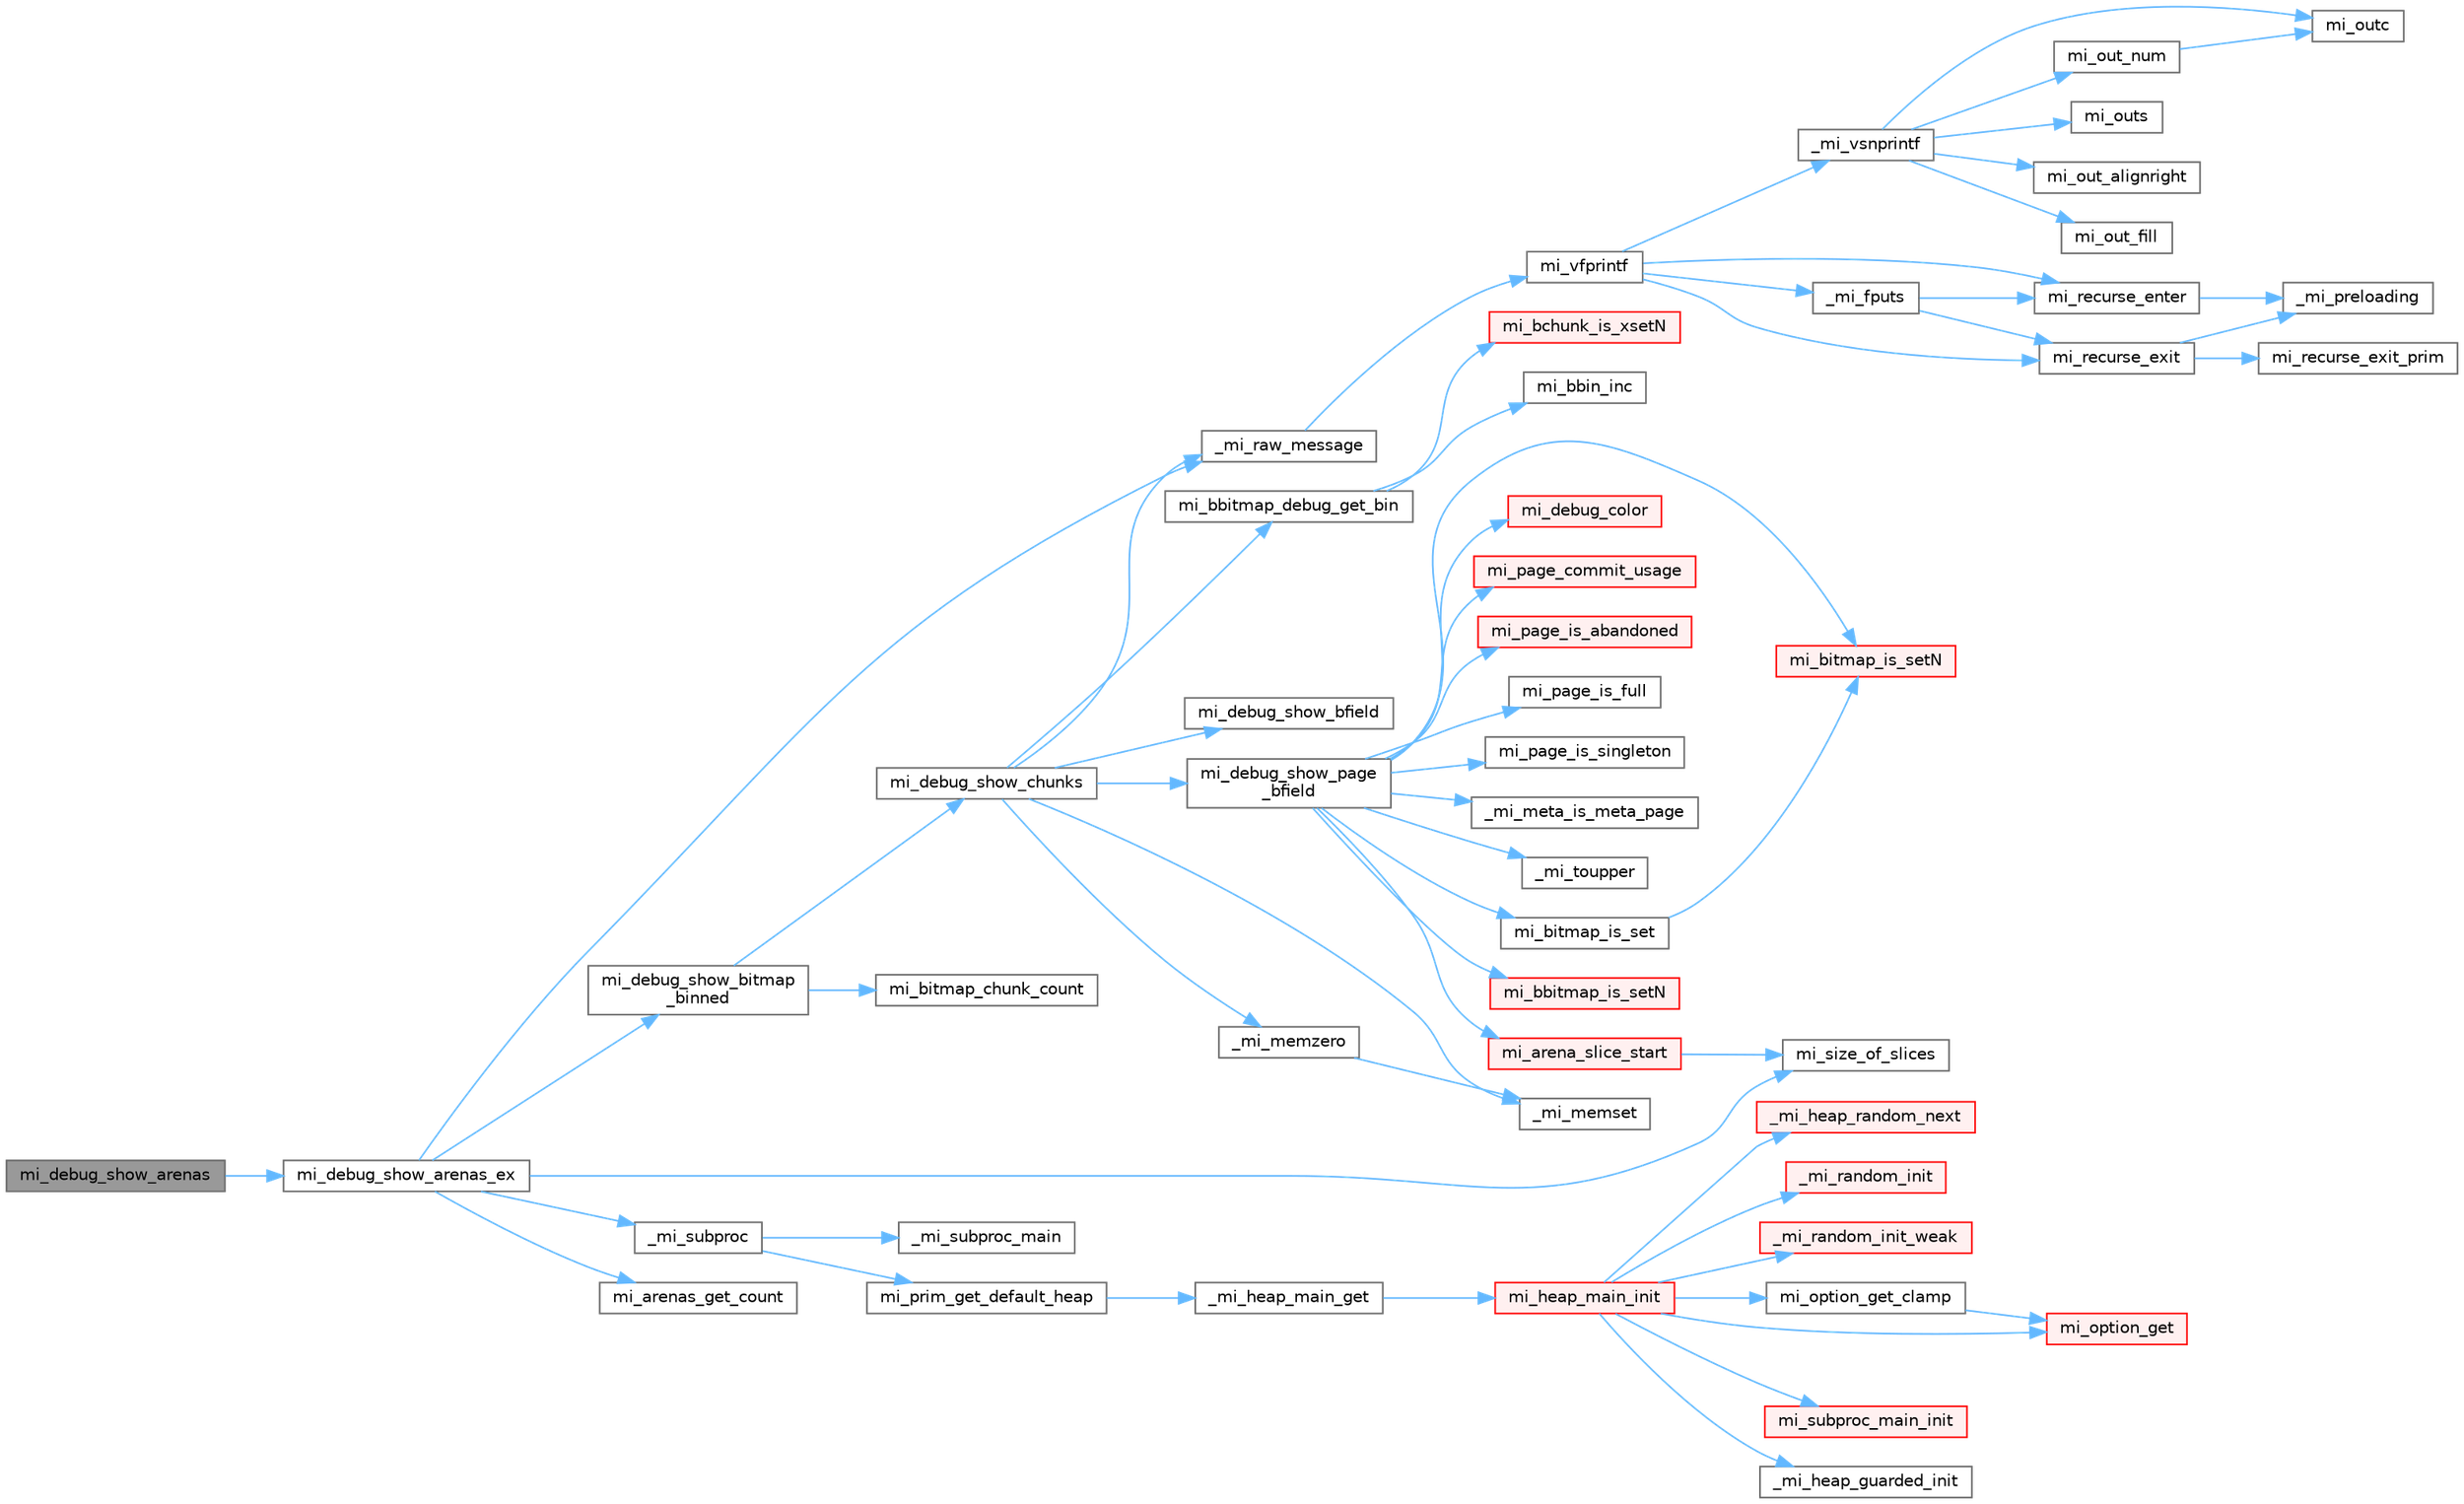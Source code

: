 digraph "mi_debug_show_arenas"
{
 // LATEX_PDF_SIZE
  bgcolor="transparent";
  edge [fontname=Helvetica,fontsize=10,labelfontname=Helvetica,labelfontsize=10];
  node [fontname=Helvetica,fontsize=10,shape=box,height=0.2,width=0.4];
  rankdir="LR";
  Node1 [id="Node000001",label="mi_debug_show_arenas",height=0.2,width=0.4,color="gray40", fillcolor="grey60", style="filled", fontcolor="black",tooltip=" "];
  Node1 -> Node2 [id="edge1_Node000001_Node000002",color="steelblue1",style="solid",tooltip=" "];
  Node2 [id="Node000002",label="mi_debug_show_arenas_ex",height=0.2,width=0.4,color="grey40", fillcolor="white", style="filled",URL="$arena_8c.html#a2195e84a9c870c9e42b52d844969bcb6",tooltip=" "];
  Node2 -> Node3 [id="edge2_Node000002_Node000003",color="steelblue1",style="solid",tooltip=" "];
  Node3 [id="Node000003",label="_mi_raw_message",height=0.2,width=0.4,color="grey40", fillcolor="white", style="filled",URL="$options_8c.html#a8799fd3cd2655ef80f0fdc94170042c4",tooltip=" "];
  Node3 -> Node4 [id="edge3_Node000003_Node000004",color="steelblue1",style="solid",tooltip=" "];
  Node4 [id="Node000004",label="mi_vfprintf",height=0.2,width=0.4,color="grey40", fillcolor="white", style="filled",URL="$options_8c.html#a1f31f62f178fb5309451aa44c8d25327",tooltip=" "];
  Node4 -> Node5 [id="edge4_Node000004_Node000005",color="steelblue1",style="solid",tooltip=" "];
  Node5 [id="Node000005",label="_mi_fputs",height=0.2,width=0.4,color="grey40", fillcolor="white", style="filled",URL="$options_8c.html#a74eecad8676654f59f427a84ccc5c19d",tooltip=" "];
  Node5 -> Node6 [id="edge5_Node000005_Node000006",color="steelblue1",style="solid",tooltip=" "];
  Node6 [id="Node000006",label="mi_recurse_enter",height=0.2,width=0.4,color="grey40", fillcolor="white", style="filled",URL="$options_8c.html#a1fdb7bd3b10624ddeabe0988c52a1285",tooltip=" "];
  Node6 -> Node7 [id="edge6_Node000006_Node000007",color="steelblue1",style="solid",tooltip=" "];
  Node7 [id="Node000007",label="_mi_preloading",height=0.2,width=0.4,color="grey40", fillcolor="white", style="filled",URL="$_e_a_s_t_l_2packages_2mimalloc_2src_2init_8c.html#a404be8b4c0576588270fde0b2a4d7832",tooltip=" "];
  Node5 -> Node8 [id="edge7_Node000005_Node000008",color="steelblue1",style="solid",tooltip=" "];
  Node8 [id="Node000008",label="mi_recurse_exit",height=0.2,width=0.4,color="grey40", fillcolor="white", style="filled",URL="$options_8c.html#ae9c4fbdaa6fedca31b9c25dcb78112ae",tooltip=" "];
  Node8 -> Node7 [id="edge8_Node000008_Node000007",color="steelblue1",style="solid",tooltip=" "];
  Node8 -> Node9 [id="edge9_Node000008_Node000009",color="steelblue1",style="solid",tooltip=" "];
  Node9 [id="Node000009",label="mi_recurse_exit_prim",height=0.2,width=0.4,color="grey40", fillcolor="white", style="filled",URL="$options_8c.html#afa5ef675de035537efd679d53d629adc",tooltip=" "];
  Node4 -> Node10 [id="edge10_Node000004_Node000010",color="steelblue1",style="solid",tooltip=" "];
  Node10 [id="Node000010",label="_mi_vsnprintf",height=0.2,width=0.4,color="grey40", fillcolor="white", style="filled",URL="$libc_8c.html#a8991188606f00dc8665aa14d8e7dab83",tooltip=" "];
  Node10 -> Node11 [id="edge11_Node000010_Node000011",color="steelblue1",style="solid",tooltip=" "];
  Node11 [id="Node000011",label="mi_out_alignright",height=0.2,width=0.4,color="grey40", fillcolor="white", style="filled",URL="$libc_8c.html#ad685676d3f84c5cd4dfa7827c23bd5f8",tooltip=" "];
  Node10 -> Node12 [id="edge12_Node000010_Node000012",color="steelblue1",style="solid",tooltip=" "];
  Node12 [id="Node000012",label="mi_out_fill",height=0.2,width=0.4,color="grey40", fillcolor="white", style="filled",URL="$libc_8c.html#aa0ad53a34be55c1788f02c39458eaae2",tooltip=" "];
  Node10 -> Node13 [id="edge13_Node000010_Node000013",color="steelblue1",style="solid",tooltip=" "];
  Node13 [id="Node000013",label="mi_out_num",height=0.2,width=0.4,color="grey40", fillcolor="white", style="filled",URL="$libc_8c.html#a94c4b54180b0199b5ccafd9873ebf4b6",tooltip=" "];
  Node13 -> Node14 [id="edge14_Node000013_Node000014",color="steelblue1",style="solid",tooltip=" "];
  Node14 [id="Node000014",label="mi_outc",height=0.2,width=0.4,color="grey40", fillcolor="white", style="filled",URL="$libc_8c.html#a623f4757c3652532d609471b123b2a38",tooltip=" "];
  Node10 -> Node14 [id="edge15_Node000010_Node000014",color="steelblue1",style="solid",tooltip=" "];
  Node10 -> Node15 [id="edge16_Node000010_Node000015",color="steelblue1",style="solid",tooltip=" "];
  Node15 [id="Node000015",label="mi_outs",height=0.2,width=0.4,color="grey40", fillcolor="white", style="filled",URL="$libc_8c.html#a1ffb38103615c2e8069c56410328ffe9",tooltip=" "];
  Node4 -> Node6 [id="edge17_Node000004_Node000006",color="steelblue1",style="solid",tooltip=" "];
  Node4 -> Node8 [id="edge18_Node000004_Node000008",color="steelblue1",style="solid",tooltip=" "];
  Node2 -> Node16 [id="edge19_Node000002_Node000016",color="steelblue1",style="solid",tooltip=" "];
  Node16 [id="Node000016",label="_mi_subproc",height=0.2,width=0.4,color="grey40", fillcolor="white", style="filled",URL="$_e_a_s_t_l_2packages_2mimalloc_2src_2init_8c.html#ad7ba0b811f08490a3e64e9a7b3a03486",tooltip=" "];
  Node16 -> Node17 [id="edge20_Node000016_Node000017",color="steelblue1",style="solid",tooltip=" "];
  Node17 [id="Node000017",label="_mi_subproc_main",height=0.2,width=0.4,color="grey40", fillcolor="white", style="filled",URL="$_e_a_s_t_l_2packages_2mimalloc_2src_2init_8c.html#ab41c4f33f8195e6f62d943dc4d0a8d8a",tooltip=" "];
  Node16 -> Node18 [id="edge21_Node000016_Node000018",color="steelblue1",style="solid",tooltip=" "];
  Node18 [id="Node000018",label="mi_prim_get_default_heap",height=0.2,width=0.4,color="grey40", fillcolor="white", style="filled",URL="$prim_8h.html#a986e62564728229db3ccecbd6e97fd98",tooltip=" "];
  Node18 -> Node19 [id="edge22_Node000018_Node000019",color="steelblue1",style="solid",tooltip=" "];
  Node19 [id="Node000019",label="_mi_heap_main_get",height=0.2,width=0.4,color="grey40", fillcolor="white", style="filled",URL="$_e_a_s_t_l_2packages_2mimalloc_2src_2init_8c.html#a1feeb4148fb048caf23361152895a55c",tooltip=" "];
  Node19 -> Node20 [id="edge23_Node000019_Node000020",color="steelblue1",style="solid",tooltip=" "];
  Node20 [id="Node000020",label="mi_heap_main_init",height=0.2,width=0.4,color="red", fillcolor="#FFF0F0", style="filled",URL="$_e_a_s_t_l_2packages_2mimalloc_2src_2init_8c.html#a5d8b12ae7942ecf3eb4e8ffd313a263a",tooltip=" "];
  Node20 -> Node21 [id="edge24_Node000020_Node000021",color="steelblue1",style="solid",tooltip=" "];
  Node21 [id="Node000021",label="_mi_heap_guarded_init",height=0.2,width=0.4,color="grey40", fillcolor="white", style="filled",URL="$_e_a_s_t_l_2packages_2mimalloc_2src_2init_8c.html#a70e3672a1e08dcb5e7e311d403693394",tooltip=" "];
  Node20 -> Node22 [id="edge25_Node000020_Node000022",color="steelblue1",style="solid",tooltip=" "];
  Node22 [id="Node000022",label="_mi_heap_random_next",height=0.2,width=0.4,color="red", fillcolor="#FFF0F0", style="filled",URL="$heap_8c.html#a68ddb5f2c595ea9d4e8d450342b4713c",tooltip=" "];
  Node20 -> Node28 [id="edge26_Node000020_Node000028",color="steelblue1",style="solid",tooltip=" "];
  Node28 [id="Node000028",label="_mi_random_init",height=0.2,width=0.4,color="red", fillcolor="#FFF0F0", style="filled",URL="$random_8c.html#aca9dc8a900f1b727e326063778b2eee1",tooltip=" "];
  Node20 -> Node64 [id="edge27_Node000020_Node000064",color="steelblue1",style="solid",tooltip=" "];
  Node64 [id="Node000064",label="_mi_random_init_weak",height=0.2,width=0.4,color="red", fillcolor="#FFF0F0", style="filled",URL="$random_8c.html#a6bfdbdbf180aa56ff5697e0f2e3ca49a",tooltip=" "];
  Node20 -> Node37 [id="edge28_Node000020_Node000037",color="steelblue1",style="solid",tooltip=" "];
  Node37 [id="Node000037",label="mi_option_get",height=0.2,width=0.4,color="red", fillcolor="#FFF0F0", style="filled",URL="$group__options.html#ga7e8af195cc81d3fa64ccf2662caa565a",tooltip=" "];
  Node20 -> Node65 [id="edge29_Node000020_Node000065",color="steelblue1",style="solid",tooltip=" "];
  Node65 [id="Node000065",label="mi_option_get_clamp",height=0.2,width=0.4,color="grey40", fillcolor="white", style="filled",URL="$group__options.html#ga96ad9c406338bd314cfe878cfc9bf723",tooltip=" "];
  Node65 -> Node37 [id="edge30_Node000065_Node000037",color="steelblue1",style="solid",tooltip=" "];
  Node20 -> Node66 [id="edge31_Node000020_Node000066",color="steelblue1",style="solid",tooltip=" "];
  Node66 [id="Node000066",label="mi_subproc_main_init",height=0.2,width=0.4,color="red", fillcolor="#FFF0F0", style="filled",URL="$_e_a_s_t_l_2packages_2mimalloc_2src_2init_8c.html#a51b6f4fa5d8cbde3881bf41e2a9d7a73",tooltip=" "];
  Node2 -> Node70 [id="edge32_Node000002_Node000070",color="steelblue1",style="solid",tooltip=" "];
  Node70 [id="Node000070",label="mi_arenas_get_count",height=0.2,width=0.4,color="grey40", fillcolor="white", style="filled",URL="$arena_8c.html#a53b7d8b069c573f5648477176a595148",tooltip=" "];
  Node2 -> Node71 [id="edge33_Node000002_Node000071",color="steelblue1",style="solid",tooltip=" "];
  Node71 [id="Node000071",label="mi_debug_show_bitmap\l_binned",height=0.2,width=0.4,color="grey40", fillcolor="white", style="filled",URL="$arena_8c.html#ab374507b1308736ee36dfb3a2245173f",tooltip=" "];
  Node71 -> Node72 [id="edge34_Node000071_Node000072",color="steelblue1",style="solid",tooltip=" "];
  Node72 [id="Node000072",label="mi_bitmap_chunk_count",height=0.2,width=0.4,color="grey40", fillcolor="white", style="filled",URL="$bitmap_8h.html#adbc04bcdad6dd6f18993c5ed4b92f2a4",tooltip=" "];
  Node71 -> Node73 [id="edge35_Node000071_Node000073",color="steelblue1",style="solid",tooltip=" "];
  Node73 [id="Node000073",label="mi_debug_show_chunks",height=0.2,width=0.4,color="grey40", fillcolor="white", style="filled",URL="$arena_8c.html#abd144acb90e54bd24aa887cac35d9dd5",tooltip=" "];
  Node73 -> Node60 [id="edge36_Node000073_Node000060",color="steelblue1",style="solid",tooltip=" "];
  Node60 [id="Node000060",label="_mi_memset",height=0.2,width=0.4,color="grey40", fillcolor="white", style="filled",URL="$_e_a_s_t_l_2packages_2mimalloc_2include_2mimalloc_2internal_8h.html#ae042f084f894809035813d45e3c43561",tooltip=" "];
  Node73 -> Node59 [id="edge37_Node000073_Node000059",color="steelblue1",style="solid",tooltip=" "];
  Node59 [id="Node000059",label="_mi_memzero",height=0.2,width=0.4,color="grey40", fillcolor="white", style="filled",URL="$_e_a_s_t_l_2packages_2mimalloc_2include_2mimalloc_2internal_8h.html#a621a19b2339e1a1d23f8bc1a96eb3b54",tooltip=" "];
  Node59 -> Node60 [id="edge38_Node000059_Node000060",color="steelblue1",style="solid",tooltip=" "];
  Node73 -> Node3 [id="edge39_Node000073_Node000003",color="steelblue1",style="solid",tooltip=" "];
  Node73 -> Node74 [id="edge40_Node000073_Node000074",color="steelblue1",style="solid",tooltip=" "];
  Node74 [id="Node000074",label="mi_bbitmap_debug_get_bin",height=0.2,width=0.4,color="grey40", fillcolor="white", style="filled",URL="$bitmap_8c.html#aea80872c733e332f7026d27533dc41b5",tooltip=" "];
  Node74 -> Node75 [id="edge41_Node000074_Node000075",color="steelblue1",style="solid",tooltip=" "];
  Node75 [id="Node000075",label="mi_bbin_inc",height=0.2,width=0.4,color="grey40", fillcolor="white", style="filled",URL="$bitmap_8h.html#a3ac44ca2692e75b2a9bc1ab1ed9f5a84",tooltip=" "];
  Node74 -> Node76 [id="edge42_Node000074_Node000076",color="steelblue1",style="solid",tooltip=" "];
  Node76 [id="Node000076",label="mi_bchunk_is_xsetN",height=0.2,width=0.4,color="red", fillcolor="#FFF0F0", style="filled",URL="$bitmap_8c.html#ab0d208390523d5afdb78b6f0be816b2f",tooltip=" "];
  Node73 -> Node87 [id="edge43_Node000073_Node000087",color="steelblue1",style="solid",tooltip=" "];
  Node87 [id="Node000087",label="mi_debug_show_bfield",height=0.2,width=0.4,color="grey40", fillcolor="white", style="filled",URL="$arena_8c.html#a6229a01eb81531019f8911b77c2636dd",tooltip=" "];
  Node73 -> Node88 [id="edge44_Node000073_Node000088",color="steelblue1",style="solid",tooltip=" "];
  Node88 [id="Node000088",label="mi_debug_show_page\l_bfield",height=0.2,width=0.4,color="grey40", fillcolor="white", style="filled",URL="$arena_8c.html#a858ae5fddfdab87d4aafc00f12e620c7",tooltip=" "];
  Node88 -> Node89 [id="edge45_Node000088_Node000089",color="steelblue1",style="solid",tooltip=" "];
  Node89 [id="Node000089",label="_mi_meta_is_meta_page",height=0.2,width=0.4,color="grey40", fillcolor="white", style="filled",URL="$arena-meta_8c.html#a12374d5d49185e7aaa3fbe7fd483cbb5",tooltip=" "];
  Node88 -> Node44 [id="edge46_Node000088_Node000044",color="steelblue1",style="solid",tooltip=" "];
  Node44 [id="Node000044",label="_mi_toupper",height=0.2,width=0.4,color="grey40", fillcolor="white", style="filled",URL="$libc_8c.html#a0d811385427149f1ea8637c8fab1fd07",tooltip=" "];
  Node88 -> Node90 [id="edge47_Node000088_Node000090",color="steelblue1",style="solid",tooltip=" "];
  Node90 [id="Node000090",label="mi_arena_slice_start",height=0.2,width=0.4,color="red", fillcolor="#FFF0F0", style="filled",URL="$arena_8c.html#a0a2d2bb37e419baf7d346107e77c6e05",tooltip=" "];
  Node90 -> Node92 [id="edge48_Node000090_Node000092",color="steelblue1",style="solid",tooltip=" "];
  Node92 [id="Node000092",label="mi_size_of_slices",height=0.2,width=0.4,color="grey40", fillcolor="white", style="filled",URL="$_e_a_s_t_l_2packages_2mimalloc_2include_2mimalloc_2internal_8h.html#ae8e31ea92ee1ee2f1a93ea87d0184436",tooltip=" "];
  Node88 -> Node93 [id="edge49_Node000088_Node000093",color="steelblue1",style="solid",tooltip=" "];
  Node93 [id="Node000093",label="mi_bbitmap_is_setN",height=0.2,width=0.4,color="red", fillcolor="#FFF0F0", style="filled",URL="$bitmap_8h.html#abd353a68e23af859581f723f5918fb5b",tooltip=" "];
  Node88 -> Node97 [id="edge50_Node000088_Node000097",color="steelblue1",style="solid",tooltip=" "];
  Node97 [id="Node000097",label="mi_bitmap_is_set",height=0.2,width=0.4,color="grey40", fillcolor="white", style="filled",URL="$bitmap_8h.html#a16bfdf9334caeca0f356c0bdae1c7282",tooltip=" "];
  Node97 -> Node98 [id="edge51_Node000097_Node000098",color="steelblue1",style="solid",tooltip=" "];
  Node98 [id="Node000098",label="mi_bitmap_is_setN",height=0.2,width=0.4,color="red", fillcolor="#FFF0F0", style="filled",URL="$bitmap_8h.html#a1198ba479412d3f0fa55b87e40397dfa",tooltip=" "];
  Node88 -> Node98 [id="edge52_Node000088_Node000098",color="steelblue1",style="solid",tooltip=" "];
  Node88 -> Node101 [id="edge53_Node000088_Node000101",color="steelblue1",style="solid",tooltip=" "];
  Node101 [id="Node000101",label="mi_debug_color",height=0.2,width=0.4,color="red", fillcolor="#FFF0F0", style="filled",URL="$arena_8c.html#a492a60fa02bc2f68f5fb1d9a29c360a3",tooltip=" "];
  Node88 -> Node102 [id="edge54_Node000088_Node000102",color="steelblue1",style="solid",tooltip=" "];
  Node102 [id="Node000102",label="mi_page_commit_usage",height=0.2,width=0.4,color="red", fillcolor="#FFF0F0", style="filled",URL="$arena_8c.html#a96e03cbf6f6f9fd96b1b8aa66bc047de",tooltip=" "];
  Node88 -> Node107 [id="edge55_Node000088_Node000107",color="steelblue1",style="solid",tooltip=" "];
  Node107 [id="Node000107",label="mi_page_is_abandoned",height=0.2,width=0.4,color="red", fillcolor="#FFF0F0", style="filled",URL="$_e_a_s_t_l_2packages_2mimalloc_2include_2mimalloc_2internal_8h.html#aa75f964d916bd58a37861b88491c51fb",tooltip=" "];
  Node88 -> Node110 [id="edge56_Node000088_Node000110",color="steelblue1",style="solid",tooltip=" "];
  Node110 [id="Node000110",label="mi_page_is_full",height=0.2,width=0.4,color="grey40", fillcolor="white", style="filled",URL="$_e_a_s_t_l_2packages_2mimalloc_2include_2mimalloc_2internal_8h.html#a36f23c498e9d9d6eede31eb1738754ec",tooltip=" "];
  Node88 -> Node111 [id="edge57_Node000088_Node000111",color="steelblue1",style="solid",tooltip=" "];
  Node111 [id="Node000111",label="mi_page_is_singleton",height=0.2,width=0.4,color="grey40", fillcolor="white", style="filled",URL="$_e_a_s_t_l_2packages_2mimalloc_2include_2mimalloc_2internal_8h.html#a1b94ed5207a90334cdecba2006d91038",tooltip=" "];
  Node2 -> Node92 [id="edge58_Node000002_Node000092",color="steelblue1",style="solid",tooltip=" "];
}
